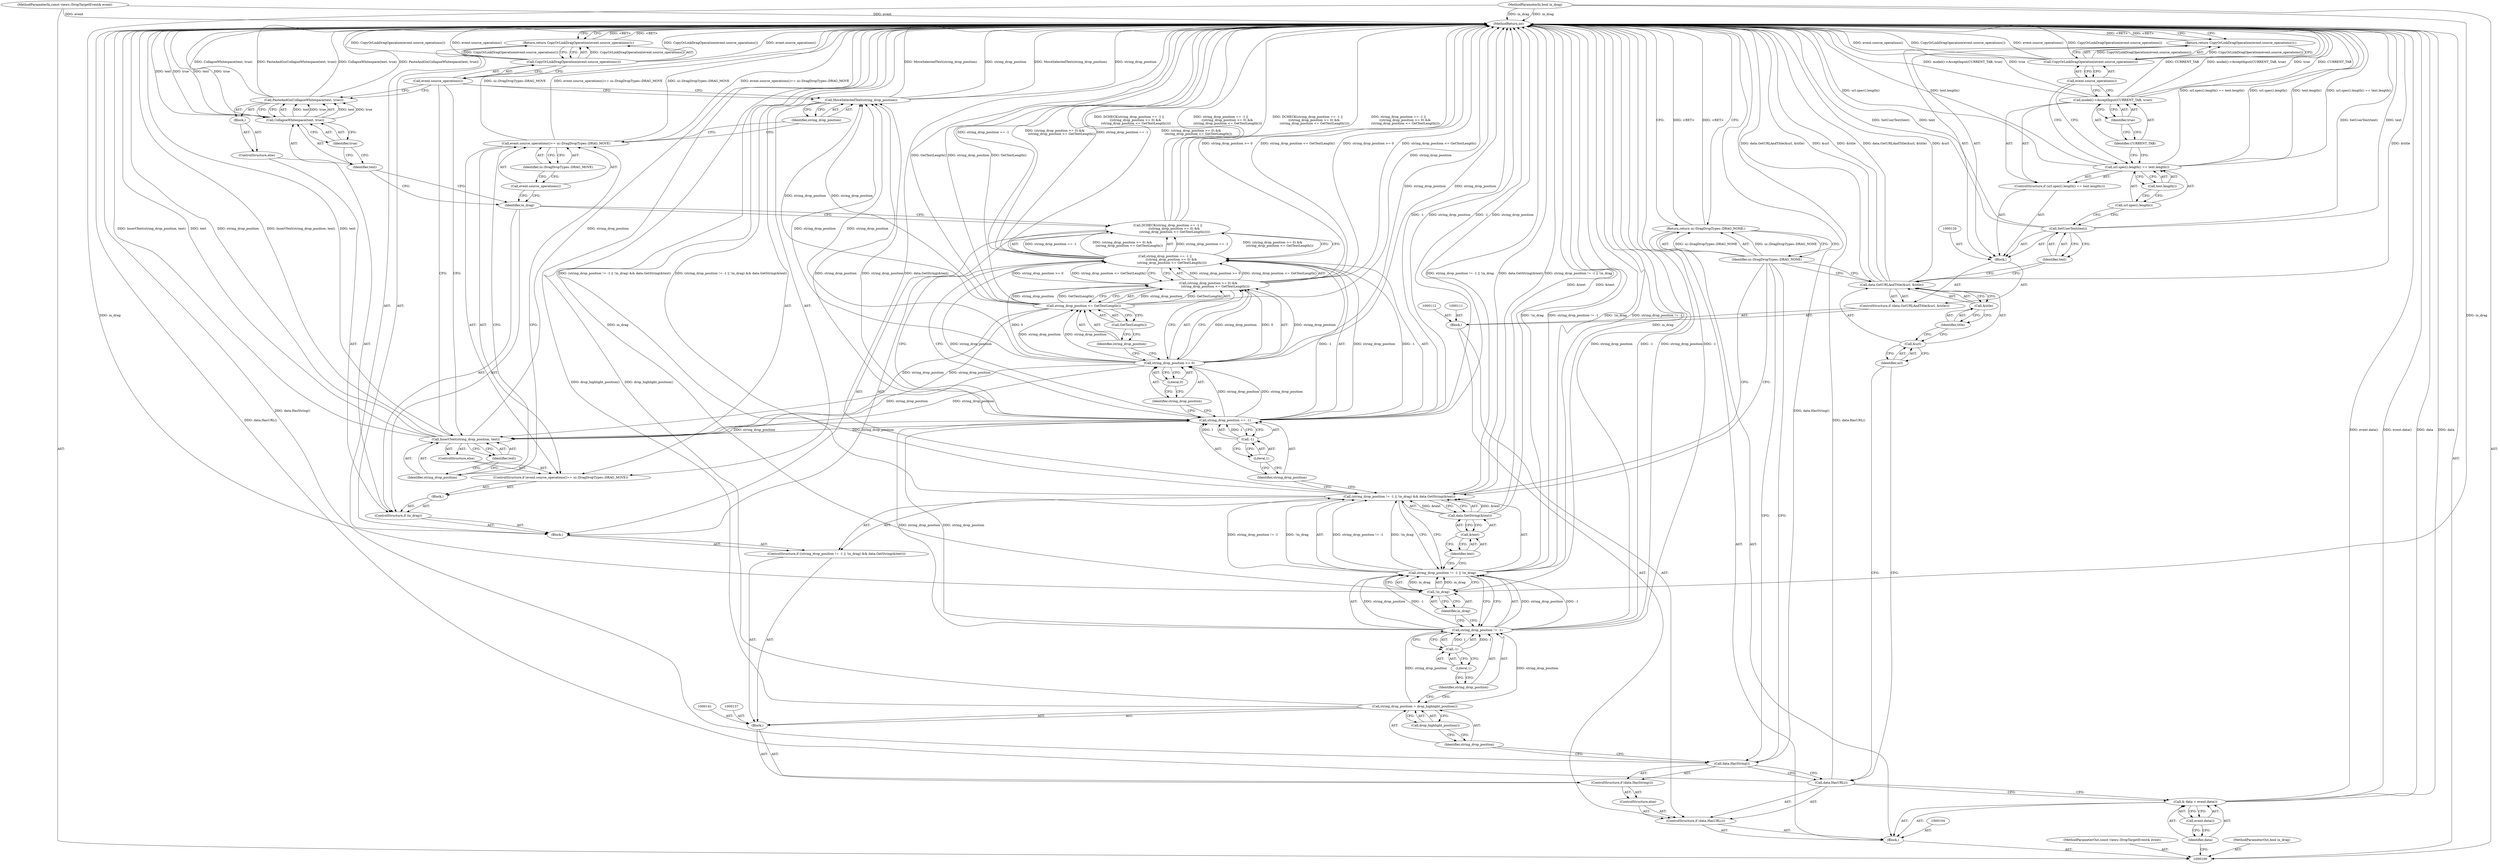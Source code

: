digraph "1_Chrome_0c14577c9905bd8161159ec7eaac810c594508d0" {
"1000192" [label="(MethodReturn,int)"];
"1000101" [label="(MethodParameterIn,const views::DropTargetEvent& event)"];
"1000317" [label="(MethodParameterOut,const views::DropTargetEvent& event)"];
"1000122" [label="(Identifier,text)"];
"1000121" [label="(Call,SetUserText(text))"];
"1000124" [label="(Call,url.spec().length() == text.length())"];
"1000125" [label="(Call,url.spec().length())"];
"1000126" [label="(Call,text.length())"];
"1000123" [label="(ControlStructure,if (url.spec().length() == text.length()))"];
"1000128" [label="(Identifier,CURRENT_TAB)"];
"1000129" [label="(Identifier,true)"];
"1000127" [label="(Call,model()->AcceptInput(CURRENT_TAB, true))"];
"1000131" [label="(Call,CopyOrLinkDragOperation(event.source_operations()))"];
"1000132" [label="(Call,event.source_operations())"];
"1000130" [label="(Return,return CopyOrLinkDragOperation(event.source_operations());)"];
"1000134" [label="(ControlStructure,if (data.HasString()))"];
"1000135" [label="(Call,data.HasString())"];
"1000133" [label="(ControlStructure,else)"];
"1000140" [label="(Call,drop_highlight_position())"];
"1000138" [label="(Call,string_drop_position = drop_highlight_position())"];
"1000139" [label="(Identifier,string_drop_position)"];
"1000136" [label="(Block,)"];
"1000147" [label="(Call,-1)"];
"1000148" [label="(Literal,1)"];
"1000149" [label="(Call,!in_drag)"];
"1000142" [label="(ControlStructure,if ((string_drop_position != -1 || !in_drag) && data.GetString(&text)))"];
"1000150" [label="(Identifier,in_drag)"];
"1000151" [label="(Call,data.GetString(&text))"];
"1000152" [label="(Call,&text)"];
"1000153" [label="(Identifier,text)"];
"1000154" [label="(Block,)"];
"1000143" [label="(Call,(string_drop_position != -1 || !in_drag) && data.GetString(&text))"];
"1000144" [label="(Call,string_drop_position != -1 || !in_drag)"];
"1000145" [label="(Call,string_drop_position != -1)"];
"1000146" [label="(Identifier,string_drop_position)"];
"1000156" [label="(Call,string_drop_position == -1 ||\n             ((string_drop_position >= 0) &&\n              (string_drop_position <= GetTextLength())))"];
"1000157" [label="(Call,string_drop_position == -1)"];
"1000158" [label="(Identifier,string_drop_position)"];
"1000159" [label="(Call,-1)"];
"1000160" [label="(Literal,1)"];
"1000155" [label="(Call,DCHECK(string_drop_position == -1 ||\n             ((string_drop_position >= 0) &&\n              (string_drop_position <= GetTextLength()))))"];
"1000102" [label="(MethodParameterIn,bool in_drag)"];
"1000318" [label="(MethodParameterOut,bool in_drag)"];
"1000103" [label="(Block,)"];
"1000161" [label="(Call,(string_drop_position >= 0) &&\n              (string_drop_position <= GetTextLength()))"];
"1000162" [label="(Call,string_drop_position >= 0)"];
"1000163" [label="(Identifier,string_drop_position)"];
"1000164" [label="(Literal,0)"];
"1000165" [label="(Call,string_drop_position <= GetTextLength())"];
"1000166" [label="(Identifier,string_drop_position)"];
"1000167" [label="(Call,GetTextLength())"];
"1000169" [label="(Identifier,in_drag)"];
"1000170" [label="(Block,)"];
"1000168" [label="(ControlStructure,if (in_drag))"];
"1000172" [label="(Call,event.source_operations()== ui::DragDropTypes::DRAG_MOVE)"];
"1000173" [label="(Call,event.source_operations())"];
"1000174" [label="(Identifier,ui::DragDropTypes::DRAG_MOVE)"];
"1000171" [label="(ControlStructure,if (event.source_operations()== ui::DragDropTypes::DRAG_MOVE))"];
"1000175" [label="(Call,MoveSelectedText(string_drop_position))"];
"1000176" [label="(Identifier,string_drop_position)"];
"1000177" [label="(ControlStructure,else)"];
"1000178" [label="(Call,InsertText(string_drop_position, text))"];
"1000179" [label="(Identifier,string_drop_position)"];
"1000180" [label="(Identifier,text)"];
"1000182" [label="(Block,)"];
"1000181" [label="(ControlStructure,else)"];
"1000184" [label="(Call,CollapseWhitespace(text, true))"];
"1000185" [label="(Identifier,text)"];
"1000186" [label="(Identifier,true)"];
"1000183" [label="(Call,PasteAndGo(CollapseWhitespace(text, true)))"];
"1000105" [label="(Call,& data = event.data())"];
"1000106" [label="(Identifier,data)"];
"1000107" [label="(Call,event.data())"];
"1000188" [label="(Call,CopyOrLinkDragOperation(event.source_operations()))"];
"1000189" [label="(Call,event.source_operations())"];
"1000187" [label="(Return,return CopyOrLinkDragOperation(event.source_operations());)"];
"1000190" [label="(Return,return ui::DragDropTypes::DRAG_NONE;)"];
"1000191" [label="(Identifier,ui::DragDropTypes::DRAG_NONE)"];
"1000108" [label="(ControlStructure,if (data.HasURL()))"];
"1000109" [label="(Call,data.HasURL())"];
"1000110" [label="(Block,)"];
"1000115" [label="(Call,&url)"];
"1000116" [label="(Identifier,url)"];
"1000117" [label="(Call,&title)"];
"1000118" [label="(Identifier,title)"];
"1000113" [label="(ControlStructure,if (data.GetURLAndTitle(&url, &title)))"];
"1000114" [label="(Call,data.GetURLAndTitle(&url, &title))"];
"1000119" [label="(Block,)"];
"1000192" -> "1000100"  [label="AST: "];
"1000192" -> "1000130"  [label="CFG: "];
"1000192" -> "1000187"  [label="CFG: "];
"1000192" -> "1000190"  [label="CFG: "];
"1000187" -> "1000192"  [label="DDG: <RET>"];
"1000130" -> "1000192"  [label="DDG: <RET>"];
"1000172" -> "1000192"  [label="DDG: event.source_operations()== ui::DragDropTypes::DRAG_MOVE"];
"1000172" -> "1000192"  [label="DDG: ui::DragDropTypes::DRAG_MOVE"];
"1000124" -> "1000192"  [label="DDG: url.spec().length()"];
"1000124" -> "1000192"  [label="DDG: text.length()"];
"1000124" -> "1000192"  [label="DDG: url.spec().length() == text.length()"];
"1000184" -> "1000192"  [label="DDG: text"];
"1000184" -> "1000192"  [label="DDG: true"];
"1000156" -> "1000192"  [label="DDG: string_drop_position == -1"];
"1000156" -> "1000192"  [label="DDG: (string_drop_position >= 0) &&\n              (string_drop_position <= GetTextLength())"];
"1000178" -> "1000192"  [label="DDG: string_drop_position"];
"1000178" -> "1000192"  [label="DDG: InsertText(string_drop_position, text)"];
"1000178" -> "1000192"  [label="DDG: text"];
"1000131" -> "1000192"  [label="DDG: event.source_operations()"];
"1000131" -> "1000192"  [label="DDG: CopyOrLinkDragOperation(event.source_operations())"];
"1000127" -> "1000192"  [label="DDG: model()->AcceptInput(CURRENT_TAB, true)"];
"1000127" -> "1000192"  [label="DDG: true"];
"1000127" -> "1000192"  [label="DDG: CURRENT_TAB"];
"1000102" -> "1000192"  [label="DDG: in_drag"];
"1000149" -> "1000192"  [label="DDG: in_drag"];
"1000157" -> "1000192"  [label="DDG: -1"];
"1000157" -> "1000192"  [label="DDG: string_drop_position"];
"1000114" -> "1000192"  [label="DDG: &title"];
"1000114" -> "1000192"  [label="DDG: data.GetURLAndTitle(&url, &title)"];
"1000114" -> "1000192"  [label="DDG: &url"];
"1000188" -> "1000192"  [label="DDG: CopyOrLinkDragOperation(event.source_operations())"];
"1000188" -> "1000192"  [label="DDG: event.source_operations()"];
"1000105" -> "1000192"  [label="DDG: event.data()"];
"1000105" -> "1000192"  [label="DDG: data"];
"1000143" -> "1000192"  [label="DDG: data.GetString(&text)"];
"1000143" -> "1000192"  [label="DDG: string_drop_position != -1 || !in_drag"];
"1000143" -> "1000192"  [label="DDG: (string_drop_position != -1 || !in_drag) && data.GetString(&text)"];
"1000165" -> "1000192"  [label="DDG: string_drop_position"];
"1000165" -> "1000192"  [label="DDG: GetTextLength()"];
"1000138" -> "1000192"  [label="DDG: drop_highlight_position()"];
"1000183" -> "1000192"  [label="DDG: CollapseWhitespace(text, true)"];
"1000183" -> "1000192"  [label="DDG: PasteAndGo(CollapseWhitespace(text, true))"];
"1000151" -> "1000192"  [label="DDG: &text"];
"1000155" -> "1000192"  [label="DDG: DCHECK(string_drop_position == -1 ||\n             ((string_drop_position >= 0) &&\n              (string_drop_position <= GetTextLength())))"];
"1000155" -> "1000192"  [label="DDG: string_drop_position == -1 ||\n             ((string_drop_position >= 0) &&\n              (string_drop_position <= GetTextLength()))"];
"1000121" -> "1000192"  [label="DDG: SetUserText(text)"];
"1000121" -> "1000192"  [label="DDG: text"];
"1000144" -> "1000192"  [label="DDG: !in_drag"];
"1000144" -> "1000192"  [label="DDG: string_drop_position != -1"];
"1000175" -> "1000192"  [label="DDG: string_drop_position"];
"1000175" -> "1000192"  [label="DDG: MoveSelectedText(string_drop_position)"];
"1000135" -> "1000192"  [label="DDG: data.HasString()"];
"1000101" -> "1000192"  [label="DDG: event"];
"1000162" -> "1000192"  [label="DDG: string_drop_position"];
"1000161" -> "1000192"  [label="DDG: string_drop_position >= 0"];
"1000161" -> "1000192"  [label="DDG: string_drop_position <= GetTextLength()"];
"1000145" -> "1000192"  [label="DDG: string_drop_position"];
"1000145" -> "1000192"  [label="DDG: -1"];
"1000109" -> "1000192"  [label="DDG: data.HasURL()"];
"1000190" -> "1000192"  [label="DDG: <RET>"];
"1000101" -> "1000100"  [label="AST: "];
"1000101" -> "1000192"  [label="DDG: event"];
"1000317" -> "1000100"  [label="AST: "];
"1000122" -> "1000121"  [label="AST: "];
"1000122" -> "1000114"  [label="CFG: "];
"1000121" -> "1000122"  [label="CFG: "];
"1000121" -> "1000119"  [label="AST: "];
"1000121" -> "1000122"  [label="CFG: "];
"1000122" -> "1000121"  [label="AST: "];
"1000125" -> "1000121"  [label="CFG: "];
"1000121" -> "1000192"  [label="DDG: SetUserText(text)"];
"1000121" -> "1000192"  [label="DDG: text"];
"1000124" -> "1000123"  [label="AST: "];
"1000124" -> "1000126"  [label="CFG: "];
"1000125" -> "1000124"  [label="AST: "];
"1000126" -> "1000124"  [label="AST: "];
"1000128" -> "1000124"  [label="CFG: "];
"1000132" -> "1000124"  [label="CFG: "];
"1000124" -> "1000192"  [label="DDG: url.spec().length()"];
"1000124" -> "1000192"  [label="DDG: text.length()"];
"1000124" -> "1000192"  [label="DDG: url.spec().length() == text.length()"];
"1000125" -> "1000124"  [label="AST: "];
"1000125" -> "1000121"  [label="CFG: "];
"1000126" -> "1000125"  [label="CFG: "];
"1000126" -> "1000124"  [label="AST: "];
"1000126" -> "1000125"  [label="CFG: "];
"1000124" -> "1000126"  [label="CFG: "];
"1000123" -> "1000119"  [label="AST: "];
"1000124" -> "1000123"  [label="AST: "];
"1000127" -> "1000123"  [label="AST: "];
"1000128" -> "1000127"  [label="AST: "];
"1000128" -> "1000124"  [label="CFG: "];
"1000129" -> "1000128"  [label="CFG: "];
"1000129" -> "1000127"  [label="AST: "];
"1000129" -> "1000128"  [label="CFG: "];
"1000127" -> "1000129"  [label="CFG: "];
"1000127" -> "1000123"  [label="AST: "];
"1000127" -> "1000129"  [label="CFG: "];
"1000128" -> "1000127"  [label="AST: "];
"1000129" -> "1000127"  [label="AST: "];
"1000132" -> "1000127"  [label="CFG: "];
"1000127" -> "1000192"  [label="DDG: model()->AcceptInput(CURRENT_TAB, true)"];
"1000127" -> "1000192"  [label="DDG: true"];
"1000127" -> "1000192"  [label="DDG: CURRENT_TAB"];
"1000131" -> "1000130"  [label="AST: "];
"1000131" -> "1000132"  [label="CFG: "];
"1000132" -> "1000131"  [label="AST: "];
"1000130" -> "1000131"  [label="CFG: "];
"1000131" -> "1000192"  [label="DDG: event.source_operations()"];
"1000131" -> "1000192"  [label="DDG: CopyOrLinkDragOperation(event.source_operations())"];
"1000131" -> "1000130"  [label="DDG: CopyOrLinkDragOperation(event.source_operations())"];
"1000132" -> "1000131"  [label="AST: "];
"1000132" -> "1000127"  [label="CFG: "];
"1000132" -> "1000124"  [label="CFG: "];
"1000131" -> "1000132"  [label="CFG: "];
"1000130" -> "1000119"  [label="AST: "];
"1000130" -> "1000131"  [label="CFG: "];
"1000131" -> "1000130"  [label="AST: "];
"1000192" -> "1000130"  [label="CFG: "];
"1000130" -> "1000192"  [label="DDG: <RET>"];
"1000131" -> "1000130"  [label="DDG: CopyOrLinkDragOperation(event.source_operations())"];
"1000134" -> "1000133"  [label="AST: "];
"1000135" -> "1000134"  [label="AST: "];
"1000136" -> "1000134"  [label="AST: "];
"1000135" -> "1000134"  [label="AST: "];
"1000135" -> "1000109"  [label="CFG: "];
"1000139" -> "1000135"  [label="CFG: "];
"1000191" -> "1000135"  [label="CFG: "];
"1000135" -> "1000192"  [label="DDG: data.HasString()"];
"1000133" -> "1000108"  [label="AST: "];
"1000134" -> "1000133"  [label="AST: "];
"1000140" -> "1000138"  [label="AST: "];
"1000140" -> "1000139"  [label="CFG: "];
"1000138" -> "1000140"  [label="CFG: "];
"1000138" -> "1000136"  [label="AST: "];
"1000138" -> "1000140"  [label="CFG: "];
"1000139" -> "1000138"  [label="AST: "];
"1000140" -> "1000138"  [label="AST: "];
"1000146" -> "1000138"  [label="CFG: "];
"1000138" -> "1000192"  [label="DDG: drop_highlight_position()"];
"1000138" -> "1000145"  [label="DDG: string_drop_position"];
"1000139" -> "1000138"  [label="AST: "];
"1000139" -> "1000135"  [label="CFG: "];
"1000140" -> "1000139"  [label="CFG: "];
"1000136" -> "1000134"  [label="AST: "];
"1000137" -> "1000136"  [label="AST: "];
"1000138" -> "1000136"  [label="AST: "];
"1000141" -> "1000136"  [label="AST: "];
"1000142" -> "1000136"  [label="AST: "];
"1000147" -> "1000145"  [label="AST: "];
"1000147" -> "1000148"  [label="CFG: "];
"1000148" -> "1000147"  [label="AST: "];
"1000145" -> "1000147"  [label="CFG: "];
"1000147" -> "1000145"  [label="DDG: 1"];
"1000148" -> "1000147"  [label="AST: "];
"1000148" -> "1000146"  [label="CFG: "];
"1000147" -> "1000148"  [label="CFG: "];
"1000149" -> "1000144"  [label="AST: "];
"1000149" -> "1000150"  [label="CFG: "];
"1000150" -> "1000149"  [label="AST: "];
"1000144" -> "1000149"  [label="CFG: "];
"1000149" -> "1000192"  [label="DDG: in_drag"];
"1000149" -> "1000144"  [label="DDG: in_drag"];
"1000102" -> "1000149"  [label="DDG: in_drag"];
"1000142" -> "1000136"  [label="AST: "];
"1000143" -> "1000142"  [label="AST: "];
"1000154" -> "1000142"  [label="AST: "];
"1000150" -> "1000149"  [label="AST: "];
"1000150" -> "1000145"  [label="CFG: "];
"1000149" -> "1000150"  [label="CFG: "];
"1000151" -> "1000143"  [label="AST: "];
"1000151" -> "1000152"  [label="CFG: "];
"1000152" -> "1000151"  [label="AST: "];
"1000143" -> "1000151"  [label="CFG: "];
"1000151" -> "1000192"  [label="DDG: &text"];
"1000151" -> "1000143"  [label="DDG: &text"];
"1000152" -> "1000151"  [label="AST: "];
"1000152" -> "1000153"  [label="CFG: "];
"1000153" -> "1000152"  [label="AST: "];
"1000151" -> "1000152"  [label="CFG: "];
"1000153" -> "1000152"  [label="AST: "];
"1000153" -> "1000144"  [label="CFG: "];
"1000152" -> "1000153"  [label="CFG: "];
"1000154" -> "1000142"  [label="AST: "];
"1000155" -> "1000154"  [label="AST: "];
"1000168" -> "1000154"  [label="AST: "];
"1000187" -> "1000154"  [label="AST: "];
"1000143" -> "1000142"  [label="AST: "];
"1000143" -> "1000144"  [label="CFG: "];
"1000143" -> "1000151"  [label="CFG: "];
"1000144" -> "1000143"  [label="AST: "];
"1000151" -> "1000143"  [label="AST: "];
"1000158" -> "1000143"  [label="CFG: "];
"1000191" -> "1000143"  [label="CFG: "];
"1000143" -> "1000192"  [label="DDG: data.GetString(&text)"];
"1000143" -> "1000192"  [label="DDG: string_drop_position != -1 || !in_drag"];
"1000143" -> "1000192"  [label="DDG: (string_drop_position != -1 || !in_drag) && data.GetString(&text)"];
"1000144" -> "1000143"  [label="DDG: string_drop_position != -1"];
"1000144" -> "1000143"  [label="DDG: !in_drag"];
"1000151" -> "1000143"  [label="DDG: &text"];
"1000144" -> "1000143"  [label="AST: "];
"1000144" -> "1000145"  [label="CFG: "];
"1000144" -> "1000149"  [label="CFG: "];
"1000145" -> "1000144"  [label="AST: "];
"1000149" -> "1000144"  [label="AST: "];
"1000153" -> "1000144"  [label="CFG: "];
"1000143" -> "1000144"  [label="CFG: "];
"1000144" -> "1000192"  [label="DDG: !in_drag"];
"1000144" -> "1000192"  [label="DDG: string_drop_position != -1"];
"1000144" -> "1000143"  [label="DDG: string_drop_position != -1"];
"1000144" -> "1000143"  [label="DDG: !in_drag"];
"1000145" -> "1000144"  [label="DDG: string_drop_position"];
"1000145" -> "1000144"  [label="DDG: -1"];
"1000149" -> "1000144"  [label="DDG: in_drag"];
"1000145" -> "1000144"  [label="AST: "];
"1000145" -> "1000147"  [label="CFG: "];
"1000146" -> "1000145"  [label="AST: "];
"1000147" -> "1000145"  [label="AST: "];
"1000150" -> "1000145"  [label="CFG: "];
"1000144" -> "1000145"  [label="CFG: "];
"1000145" -> "1000192"  [label="DDG: string_drop_position"];
"1000145" -> "1000192"  [label="DDG: -1"];
"1000145" -> "1000144"  [label="DDG: string_drop_position"];
"1000145" -> "1000144"  [label="DDG: -1"];
"1000138" -> "1000145"  [label="DDG: string_drop_position"];
"1000147" -> "1000145"  [label="DDG: 1"];
"1000145" -> "1000157"  [label="DDG: string_drop_position"];
"1000146" -> "1000145"  [label="AST: "];
"1000146" -> "1000138"  [label="CFG: "];
"1000148" -> "1000146"  [label="CFG: "];
"1000156" -> "1000155"  [label="AST: "];
"1000156" -> "1000157"  [label="CFG: "];
"1000156" -> "1000161"  [label="CFG: "];
"1000157" -> "1000156"  [label="AST: "];
"1000161" -> "1000156"  [label="AST: "];
"1000155" -> "1000156"  [label="CFG: "];
"1000156" -> "1000192"  [label="DDG: string_drop_position == -1"];
"1000156" -> "1000192"  [label="DDG: (string_drop_position >= 0) &&\n              (string_drop_position <= GetTextLength())"];
"1000156" -> "1000155"  [label="DDG: string_drop_position == -1"];
"1000156" -> "1000155"  [label="DDG: (string_drop_position >= 0) &&\n              (string_drop_position <= GetTextLength())"];
"1000157" -> "1000156"  [label="DDG: string_drop_position"];
"1000157" -> "1000156"  [label="DDG: -1"];
"1000161" -> "1000156"  [label="DDG: string_drop_position >= 0"];
"1000161" -> "1000156"  [label="DDG: string_drop_position <= GetTextLength()"];
"1000157" -> "1000156"  [label="AST: "];
"1000157" -> "1000159"  [label="CFG: "];
"1000158" -> "1000157"  [label="AST: "];
"1000159" -> "1000157"  [label="AST: "];
"1000163" -> "1000157"  [label="CFG: "];
"1000156" -> "1000157"  [label="CFG: "];
"1000157" -> "1000192"  [label="DDG: -1"];
"1000157" -> "1000192"  [label="DDG: string_drop_position"];
"1000157" -> "1000156"  [label="DDG: string_drop_position"];
"1000157" -> "1000156"  [label="DDG: -1"];
"1000145" -> "1000157"  [label="DDG: string_drop_position"];
"1000159" -> "1000157"  [label="DDG: 1"];
"1000157" -> "1000162"  [label="DDG: string_drop_position"];
"1000157" -> "1000175"  [label="DDG: string_drop_position"];
"1000157" -> "1000178"  [label="DDG: string_drop_position"];
"1000158" -> "1000157"  [label="AST: "];
"1000158" -> "1000143"  [label="CFG: "];
"1000160" -> "1000158"  [label="CFG: "];
"1000159" -> "1000157"  [label="AST: "];
"1000159" -> "1000160"  [label="CFG: "];
"1000160" -> "1000159"  [label="AST: "];
"1000157" -> "1000159"  [label="CFG: "];
"1000159" -> "1000157"  [label="DDG: 1"];
"1000160" -> "1000159"  [label="AST: "];
"1000160" -> "1000158"  [label="CFG: "];
"1000159" -> "1000160"  [label="CFG: "];
"1000155" -> "1000154"  [label="AST: "];
"1000155" -> "1000156"  [label="CFG: "];
"1000156" -> "1000155"  [label="AST: "];
"1000169" -> "1000155"  [label="CFG: "];
"1000155" -> "1000192"  [label="DDG: DCHECK(string_drop_position == -1 ||\n             ((string_drop_position >= 0) &&\n              (string_drop_position <= GetTextLength())))"];
"1000155" -> "1000192"  [label="DDG: string_drop_position == -1 ||\n             ((string_drop_position >= 0) &&\n              (string_drop_position <= GetTextLength()))"];
"1000156" -> "1000155"  [label="DDG: string_drop_position == -1"];
"1000156" -> "1000155"  [label="DDG: (string_drop_position >= 0) &&\n              (string_drop_position <= GetTextLength())"];
"1000102" -> "1000100"  [label="AST: "];
"1000102" -> "1000192"  [label="DDG: in_drag"];
"1000102" -> "1000149"  [label="DDG: in_drag"];
"1000318" -> "1000100"  [label="AST: "];
"1000103" -> "1000100"  [label="AST: "];
"1000104" -> "1000103"  [label="AST: "];
"1000105" -> "1000103"  [label="AST: "];
"1000108" -> "1000103"  [label="AST: "];
"1000190" -> "1000103"  [label="AST: "];
"1000161" -> "1000156"  [label="AST: "];
"1000161" -> "1000162"  [label="CFG: "];
"1000161" -> "1000165"  [label="CFG: "];
"1000162" -> "1000161"  [label="AST: "];
"1000165" -> "1000161"  [label="AST: "];
"1000156" -> "1000161"  [label="CFG: "];
"1000161" -> "1000192"  [label="DDG: string_drop_position >= 0"];
"1000161" -> "1000192"  [label="DDG: string_drop_position <= GetTextLength()"];
"1000161" -> "1000156"  [label="DDG: string_drop_position >= 0"];
"1000161" -> "1000156"  [label="DDG: string_drop_position <= GetTextLength()"];
"1000162" -> "1000161"  [label="DDG: string_drop_position"];
"1000162" -> "1000161"  [label="DDG: 0"];
"1000165" -> "1000161"  [label="DDG: string_drop_position"];
"1000165" -> "1000161"  [label="DDG: GetTextLength()"];
"1000162" -> "1000161"  [label="AST: "];
"1000162" -> "1000164"  [label="CFG: "];
"1000163" -> "1000162"  [label="AST: "];
"1000164" -> "1000162"  [label="AST: "];
"1000166" -> "1000162"  [label="CFG: "];
"1000161" -> "1000162"  [label="CFG: "];
"1000162" -> "1000192"  [label="DDG: string_drop_position"];
"1000162" -> "1000161"  [label="DDG: string_drop_position"];
"1000162" -> "1000161"  [label="DDG: 0"];
"1000157" -> "1000162"  [label="DDG: string_drop_position"];
"1000162" -> "1000165"  [label="DDG: string_drop_position"];
"1000162" -> "1000175"  [label="DDG: string_drop_position"];
"1000162" -> "1000178"  [label="DDG: string_drop_position"];
"1000163" -> "1000162"  [label="AST: "];
"1000163" -> "1000157"  [label="CFG: "];
"1000164" -> "1000163"  [label="CFG: "];
"1000164" -> "1000162"  [label="AST: "];
"1000164" -> "1000163"  [label="CFG: "];
"1000162" -> "1000164"  [label="CFG: "];
"1000165" -> "1000161"  [label="AST: "];
"1000165" -> "1000167"  [label="CFG: "];
"1000166" -> "1000165"  [label="AST: "];
"1000167" -> "1000165"  [label="AST: "];
"1000161" -> "1000165"  [label="CFG: "];
"1000165" -> "1000192"  [label="DDG: string_drop_position"];
"1000165" -> "1000192"  [label="DDG: GetTextLength()"];
"1000165" -> "1000161"  [label="DDG: string_drop_position"];
"1000165" -> "1000161"  [label="DDG: GetTextLength()"];
"1000162" -> "1000165"  [label="DDG: string_drop_position"];
"1000165" -> "1000175"  [label="DDG: string_drop_position"];
"1000165" -> "1000178"  [label="DDG: string_drop_position"];
"1000166" -> "1000165"  [label="AST: "];
"1000166" -> "1000162"  [label="CFG: "];
"1000167" -> "1000166"  [label="CFG: "];
"1000167" -> "1000165"  [label="AST: "];
"1000167" -> "1000166"  [label="CFG: "];
"1000165" -> "1000167"  [label="CFG: "];
"1000169" -> "1000168"  [label="AST: "];
"1000169" -> "1000155"  [label="CFG: "];
"1000173" -> "1000169"  [label="CFG: "];
"1000185" -> "1000169"  [label="CFG: "];
"1000170" -> "1000168"  [label="AST: "];
"1000171" -> "1000170"  [label="AST: "];
"1000168" -> "1000154"  [label="AST: "];
"1000169" -> "1000168"  [label="AST: "];
"1000170" -> "1000168"  [label="AST: "];
"1000181" -> "1000168"  [label="AST: "];
"1000172" -> "1000171"  [label="AST: "];
"1000172" -> "1000174"  [label="CFG: "];
"1000173" -> "1000172"  [label="AST: "];
"1000174" -> "1000172"  [label="AST: "];
"1000176" -> "1000172"  [label="CFG: "];
"1000179" -> "1000172"  [label="CFG: "];
"1000172" -> "1000192"  [label="DDG: event.source_operations()== ui::DragDropTypes::DRAG_MOVE"];
"1000172" -> "1000192"  [label="DDG: ui::DragDropTypes::DRAG_MOVE"];
"1000173" -> "1000172"  [label="AST: "];
"1000173" -> "1000169"  [label="CFG: "];
"1000174" -> "1000173"  [label="CFG: "];
"1000174" -> "1000172"  [label="AST: "];
"1000174" -> "1000173"  [label="CFG: "];
"1000172" -> "1000174"  [label="CFG: "];
"1000171" -> "1000170"  [label="AST: "];
"1000172" -> "1000171"  [label="AST: "];
"1000175" -> "1000171"  [label="AST: "];
"1000177" -> "1000171"  [label="AST: "];
"1000175" -> "1000171"  [label="AST: "];
"1000175" -> "1000176"  [label="CFG: "];
"1000176" -> "1000175"  [label="AST: "];
"1000189" -> "1000175"  [label="CFG: "];
"1000175" -> "1000192"  [label="DDG: string_drop_position"];
"1000175" -> "1000192"  [label="DDG: MoveSelectedText(string_drop_position)"];
"1000165" -> "1000175"  [label="DDG: string_drop_position"];
"1000157" -> "1000175"  [label="DDG: string_drop_position"];
"1000162" -> "1000175"  [label="DDG: string_drop_position"];
"1000176" -> "1000175"  [label="AST: "];
"1000176" -> "1000172"  [label="CFG: "];
"1000175" -> "1000176"  [label="CFG: "];
"1000177" -> "1000171"  [label="AST: "];
"1000178" -> "1000177"  [label="AST: "];
"1000178" -> "1000177"  [label="AST: "];
"1000178" -> "1000180"  [label="CFG: "];
"1000179" -> "1000178"  [label="AST: "];
"1000180" -> "1000178"  [label="AST: "];
"1000189" -> "1000178"  [label="CFG: "];
"1000178" -> "1000192"  [label="DDG: string_drop_position"];
"1000178" -> "1000192"  [label="DDG: InsertText(string_drop_position, text)"];
"1000178" -> "1000192"  [label="DDG: text"];
"1000165" -> "1000178"  [label="DDG: string_drop_position"];
"1000157" -> "1000178"  [label="DDG: string_drop_position"];
"1000162" -> "1000178"  [label="DDG: string_drop_position"];
"1000179" -> "1000178"  [label="AST: "];
"1000179" -> "1000172"  [label="CFG: "];
"1000180" -> "1000179"  [label="CFG: "];
"1000180" -> "1000178"  [label="AST: "];
"1000180" -> "1000179"  [label="CFG: "];
"1000178" -> "1000180"  [label="CFG: "];
"1000182" -> "1000181"  [label="AST: "];
"1000183" -> "1000182"  [label="AST: "];
"1000181" -> "1000168"  [label="AST: "];
"1000182" -> "1000181"  [label="AST: "];
"1000184" -> "1000183"  [label="AST: "];
"1000184" -> "1000186"  [label="CFG: "];
"1000185" -> "1000184"  [label="AST: "];
"1000186" -> "1000184"  [label="AST: "];
"1000183" -> "1000184"  [label="CFG: "];
"1000184" -> "1000192"  [label="DDG: text"];
"1000184" -> "1000192"  [label="DDG: true"];
"1000184" -> "1000183"  [label="DDG: text"];
"1000184" -> "1000183"  [label="DDG: true"];
"1000185" -> "1000184"  [label="AST: "];
"1000185" -> "1000169"  [label="CFG: "];
"1000186" -> "1000185"  [label="CFG: "];
"1000186" -> "1000184"  [label="AST: "];
"1000186" -> "1000185"  [label="CFG: "];
"1000184" -> "1000186"  [label="CFG: "];
"1000183" -> "1000182"  [label="AST: "];
"1000183" -> "1000184"  [label="CFG: "];
"1000184" -> "1000183"  [label="AST: "];
"1000189" -> "1000183"  [label="CFG: "];
"1000183" -> "1000192"  [label="DDG: CollapseWhitespace(text, true)"];
"1000183" -> "1000192"  [label="DDG: PasteAndGo(CollapseWhitespace(text, true))"];
"1000184" -> "1000183"  [label="DDG: text"];
"1000184" -> "1000183"  [label="DDG: true"];
"1000105" -> "1000103"  [label="AST: "];
"1000105" -> "1000107"  [label="CFG: "];
"1000106" -> "1000105"  [label="AST: "];
"1000107" -> "1000105"  [label="AST: "];
"1000109" -> "1000105"  [label="CFG: "];
"1000105" -> "1000192"  [label="DDG: event.data()"];
"1000105" -> "1000192"  [label="DDG: data"];
"1000106" -> "1000105"  [label="AST: "];
"1000106" -> "1000100"  [label="CFG: "];
"1000107" -> "1000106"  [label="CFG: "];
"1000107" -> "1000105"  [label="AST: "];
"1000107" -> "1000106"  [label="CFG: "];
"1000105" -> "1000107"  [label="CFG: "];
"1000188" -> "1000187"  [label="AST: "];
"1000188" -> "1000189"  [label="CFG: "];
"1000189" -> "1000188"  [label="AST: "];
"1000187" -> "1000188"  [label="CFG: "];
"1000188" -> "1000192"  [label="DDG: CopyOrLinkDragOperation(event.source_operations())"];
"1000188" -> "1000192"  [label="DDG: event.source_operations()"];
"1000188" -> "1000187"  [label="DDG: CopyOrLinkDragOperation(event.source_operations())"];
"1000189" -> "1000188"  [label="AST: "];
"1000189" -> "1000175"  [label="CFG: "];
"1000189" -> "1000178"  [label="CFG: "];
"1000189" -> "1000183"  [label="CFG: "];
"1000188" -> "1000189"  [label="CFG: "];
"1000187" -> "1000154"  [label="AST: "];
"1000187" -> "1000188"  [label="CFG: "];
"1000188" -> "1000187"  [label="AST: "];
"1000192" -> "1000187"  [label="CFG: "];
"1000187" -> "1000192"  [label="DDG: <RET>"];
"1000188" -> "1000187"  [label="DDG: CopyOrLinkDragOperation(event.source_operations())"];
"1000190" -> "1000103"  [label="AST: "];
"1000190" -> "1000191"  [label="CFG: "];
"1000191" -> "1000190"  [label="AST: "];
"1000192" -> "1000190"  [label="CFG: "];
"1000190" -> "1000192"  [label="DDG: <RET>"];
"1000191" -> "1000190"  [label="DDG: ui::DragDropTypes::DRAG_NONE"];
"1000191" -> "1000190"  [label="AST: "];
"1000191" -> "1000114"  [label="CFG: "];
"1000191" -> "1000143"  [label="CFG: "];
"1000191" -> "1000135"  [label="CFG: "];
"1000190" -> "1000191"  [label="CFG: "];
"1000191" -> "1000190"  [label="DDG: ui::DragDropTypes::DRAG_NONE"];
"1000108" -> "1000103"  [label="AST: "];
"1000109" -> "1000108"  [label="AST: "];
"1000110" -> "1000108"  [label="AST: "];
"1000133" -> "1000108"  [label="AST: "];
"1000109" -> "1000108"  [label="AST: "];
"1000109" -> "1000105"  [label="CFG: "];
"1000116" -> "1000109"  [label="CFG: "];
"1000135" -> "1000109"  [label="CFG: "];
"1000109" -> "1000192"  [label="DDG: data.HasURL()"];
"1000110" -> "1000108"  [label="AST: "];
"1000111" -> "1000110"  [label="AST: "];
"1000112" -> "1000110"  [label="AST: "];
"1000113" -> "1000110"  [label="AST: "];
"1000115" -> "1000114"  [label="AST: "];
"1000115" -> "1000116"  [label="CFG: "];
"1000116" -> "1000115"  [label="AST: "];
"1000118" -> "1000115"  [label="CFG: "];
"1000116" -> "1000115"  [label="AST: "];
"1000116" -> "1000109"  [label="CFG: "];
"1000115" -> "1000116"  [label="CFG: "];
"1000117" -> "1000114"  [label="AST: "];
"1000117" -> "1000118"  [label="CFG: "];
"1000118" -> "1000117"  [label="AST: "];
"1000114" -> "1000117"  [label="CFG: "];
"1000118" -> "1000117"  [label="AST: "];
"1000118" -> "1000115"  [label="CFG: "];
"1000117" -> "1000118"  [label="CFG: "];
"1000113" -> "1000110"  [label="AST: "];
"1000114" -> "1000113"  [label="AST: "];
"1000119" -> "1000113"  [label="AST: "];
"1000114" -> "1000113"  [label="AST: "];
"1000114" -> "1000117"  [label="CFG: "];
"1000115" -> "1000114"  [label="AST: "];
"1000117" -> "1000114"  [label="AST: "];
"1000122" -> "1000114"  [label="CFG: "];
"1000191" -> "1000114"  [label="CFG: "];
"1000114" -> "1000192"  [label="DDG: &title"];
"1000114" -> "1000192"  [label="DDG: data.GetURLAndTitle(&url, &title)"];
"1000114" -> "1000192"  [label="DDG: &url"];
"1000119" -> "1000113"  [label="AST: "];
"1000120" -> "1000119"  [label="AST: "];
"1000121" -> "1000119"  [label="AST: "];
"1000123" -> "1000119"  [label="AST: "];
"1000130" -> "1000119"  [label="AST: "];
}
